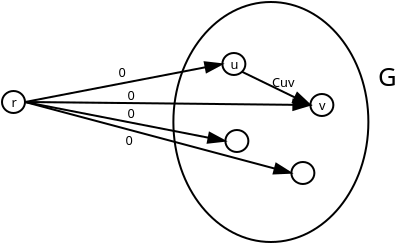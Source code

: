 <?xml version="1.0"?>
<dia:diagram xmlns:dia="http://www.lysator.liu.se/~alla/dia/">
  <dia:layer name="Hintergrund" visible="true">
    <dia:object type="Standard - Ellipse" version="0" id="O0">
      <dia:attribute name="obj_pos">
        <dia:point val="5.8,4.6"/>
      </dia:attribute>
      <dia:attribute name="obj_bb">
        <dia:rectangle val="5.75,4.55;15.6,16.65"/>
      </dia:attribute>
      <dia:attribute name="elem_corner">
        <dia:point val="5.8,4.6"/>
      </dia:attribute>
      <dia:attribute name="elem_width">
        <dia:real val="9.75"/>
      </dia:attribute>
      <dia:attribute name="elem_height">
        <dia:real val="12"/>
      </dia:attribute>
    </dia:object>
    <dia:object type="Standard - Ellipse" version="0" id="O1">
      <dia:attribute name="obj_pos">
        <dia:point val="8.25,7.15"/>
      </dia:attribute>
      <dia:attribute name="obj_bb">
        <dia:rectangle val="8.2,7.1;9.45,8.3"/>
      </dia:attribute>
      <dia:attribute name="elem_corner">
        <dia:point val="8.25,7.15"/>
      </dia:attribute>
      <dia:attribute name="elem_width">
        <dia:real val="1.15"/>
      </dia:attribute>
      <dia:attribute name="elem_height">
        <dia:real val="1.1"/>
      </dia:attribute>
    </dia:object>
    <dia:object type="Standard - Text" version="0" id="O2">
      <dia:attribute name="obj_pos">
        <dia:point val="8.85,7.95"/>
      </dia:attribute>
      <dia:attribute name="obj_bb">
        <dia:rectangle val="8.474,7.337;9.176,8.137"/>
      </dia:attribute>
      <dia:attribute name="text">
        <dia:composite type="text">
          <dia:attribute name="string">
            <dia:string>#u#</dia:string>
          </dia:attribute>
          <dia:attribute name="font">
            <dia:font name="Helvetica"/>
          </dia:attribute>
          <dia:attribute name="height">
            <dia:real val="0.8"/>
          </dia:attribute>
          <dia:attribute name="pos">
            <dia:point val="8.85,7.95"/>
          </dia:attribute>
          <dia:attribute name="color">
            <dia:color val="#000000"/>
          </dia:attribute>
          <dia:attribute name="alignment">
            <dia:enum val="1"/>
          </dia:attribute>
        </dia:composite>
      </dia:attribute>
    </dia:object>
    <dia:object type="Standard - Ellipse" version="0" id="O3">
      <dia:attribute name="obj_pos">
        <dia:point val="12.65,9.2"/>
      </dia:attribute>
      <dia:attribute name="obj_bb">
        <dia:rectangle val="12.6,9.15;13.85,10.35"/>
      </dia:attribute>
      <dia:attribute name="elem_corner">
        <dia:point val="12.65,9.2"/>
      </dia:attribute>
      <dia:attribute name="elem_width">
        <dia:real val="1.15"/>
      </dia:attribute>
      <dia:attribute name="elem_height">
        <dia:real val="1.1"/>
      </dia:attribute>
    </dia:object>
    <dia:object type="Standard - Text" version="0" id="O4">
      <dia:attribute name="obj_pos">
        <dia:point val="13.25,10"/>
      </dia:attribute>
      <dia:attribute name="obj_bb">
        <dia:rectangle val="12.898,9.387;13.552,10.187"/>
      </dia:attribute>
      <dia:attribute name="text">
        <dia:composite type="text">
          <dia:attribute name="string">
            <dia:string>#v#</dia:string>
          </dia:attribute>
          <dia:attribute name="font">
            <dia:font name="Helvetica"/>
          </dia:attribute>
          <dia:attribute name="height">
            <dia:real val="0.8"/>
          </dia:attribute>
          <dia:attribute name="pos">
            <dia:point val="13.25,10"/>
          </dia:attribute>
          <dia:attribute name="color">
            <dia:color val="#000000"/>
          </dia:attribute>
          <dia:attribute name="alignment">
            <dia:enum val="1"/>
          </dia:attribute>
        </dia:composite>
      </dia:attribute>
    </dia:object>
    <dia:object type="UML - Message" version="0" id="O5">
      <dia:attribute name="obj_pos">
        <dia:point val="9.232,8.089"/>
      </dia:attribute>
      <dia:attribute name="obj_bb">
        <dia:rectangle val="9.187,8.044;12.825,10.11"/>
      </dia:attribute>
      <dia:attribute name="conn_endpoints">
        <dia:point val="9.232,8.089"/>
        <dia:point val="12.65,9.75"/>
      </dia:attribute>
      <dia:attribute name="text">
        <dia:string>#Cuv#</dia:string>
      </dia:attribute>
      <dia:attribute name="text_pos">
        <dia:point val="11.3,8.85"/>
      </dia:attribute>
      <dia:attribute name="type">
        <dia:int val="0"/>
      </dia:attribute>
      <dia:connections>
        <dia:connection handle="0" to="O1" connection="7"/>
        <dia:connection handle="1" to="O3" connection="3"/>
      </dia:connections>
    </dia:object>
    <dia:object type="Standard - Ellipse" version="0" id="O6">
      <dia:attribute name="obj_pos">
        <dia:point val="11.7,12.6"/>
      </dia:attribute>
      <dia:attribute name="obj_bb">
        <dia:rectangle val="11.65,12.55;12.9,13.75"/>
      </dia:attribute>
      <dia:attribute name="elem_corner">
        <dia:point val="11.7,12.6"/>
      </dia:attribute>
      <dia:attribute name="elem_width">
        <dia:real val="1.15"/>
      </dia:attribute>
      <dia:attribute name="elem_height">
        <dia:real val="1.1"/>
      </dia:attribute>
    </dia:object>
    <dia:object type="Standard - Ellipse" version="0" id="O7">
      <dia:attribute name="obj_pos">
        <dia:point val="8.4,11"/>
      </dia:attribute>
      <dia:attribute name="obj_bb">
        <dia:rectangle val="8.35,10.95;9.6,12.15"/>
      </dia:attribute>
      <dia:attribute name="elem_corner">
        <dia:point val="8.4,11"/>
      </dia:attribute>
      <dia:attribute name="elem_width">
        <dia:real val="1.15"/>
      </dia:attribute>
      <dia:attribute name="elem_height">
        <dia:real val="1.1"/>
      </dia:attribute>
    </dia:object>
    <dia:object type="Standard - Text" version="0" id="O8">
      <dia:attribute name="obj_pos">
        <dia:point val="16.5,8.8"/>
      </dia:attribute>
      <dia:attribute name="obj_bb">
        <dia:rectangle val="15.77,7.574;17.23,9.174"/>
      </dia:attribute>
      <dia:attribute name="text">
        <dia:composite type="text">
          <dia:attribute name="string">
            <dia:string>#G#</dia:string>
          </dia:attribute>
          <dia:attribute name="font">
            <dia:font name="Helvetica"/>
          </dia:attribute>
          <dia:attribute name="height">
            <dia:real val="1.6"/>
          </dia:attribute>
          <dia:attribute name="pos">
            <dia:point val="16.5,8.8"/>
          </dia:attribute>
          <dia:attribute name="color">
            <dia:color val="#000000"/>
          </dia:attribute>
          <dia:attribute name="alignment">
            <dia:enum val="1"/>
          </dia:attribute>
        </dia:composite>
      </dia:attribute>
    </dia:object>
    <dia:object type="Standard - Ellipse" version="0" id="O9">
      <dia:attribute name="obj_pos">
        <dia:point val="-2.769,9.05"/>
      </dia:attribute>
      <dia:attribute name="obj_bb">
        <dia:rectangle val="-2.819,9;-1.569,10.2"/>
      </dia:attribute>
      <dia:attribute name="elem_corner">
        <dia:point val="-2.769,9.05"/>
      </dia:attribute>
      <dia:attribute name="elem_width">
        <dia:real val="1.15"/>
      </dia:attribute>
      <dia:attribute name="elem_height">
        <dia:real val="1.1"/>
      </dia:attribute>
    </dia:object>
    <dia:object type="Standard - Text" version="0" id="O10">
      <dia:attribute name="obj_pos">
        <dia:point val="-2.169,9.85"/>
      </dia:attribute>
      <dia:attribute name="obj_bb">
        <dia:rectangle val="-2.403,9.237;-1.936,10.037"/>
      </dia:attribute>
      <dia:attribute name="text">
        <dia:composite type="text">
          <dia:attribute name="string">
            <dia:string>#r#</dia:string>
          </dia:attribute>
          <dia:attribute name="font">
            <dia:font name="Helvetica"/>
          </dia:attribute>
          <dia:attribute name="height">
            <dia:real val="0.8"/>
          </dia:attribute>
          <dia:attribute name="pos">
            <dia:point val="-2.169,9.85"/>
          </dia:attribute>
          <dia:attribute name="color">
            <dia:color val="#000000"/>
          </dia:attribute>
          <dia:attribute name="alignment">
            <dia:enum val="1"/>
          </dia:attribute>
        </dia:composite>
      </dia:attribute>
    </dia:object>
    <dia:object type="UML - Message" version="0" id="O11">
      <dia:attribute name="obj_pos">
        <dia:point val="-1.619,9.6"/>
      </dia:attribute>
      <dia:attribute name="obj_bb">
        <dia:rectangle val="-1.668,7.307;8.326,9.649"/>
      </dia:attribute>
      <dia:attribute name="conn_endpoints">
        <dia:point val="-1.619,9.6"/>
        <dia:point val="8.25,7.7"/>
      </dia:attribute>
      <dia:attribute name="text">
        <dia:string>#0#</dia:string>
      </dia:attribute>
      <dia:attribute name="text_pos">
        <dia:point val="3.231,8.35"/>
      </dia:attribute>
      <dia:attribute name="type">
        <dia:int val="0"/>
      </dia:attribute>
      <dia:connections>
        <dia:connection handle="0" to="O9" connection="4"/>
        <dia:connection handle="1" to="O1" connection="3"/>
      </dia:connections>
    </dia:object>
    <dia:object type="UML - Message" version="0" id="O12">
      <dia:attribute name="obj_pos">
        <dia:point val="-1.619,9.6"/>
      </dia:attribute>
      <dia:attribute name="obj_bb">
        <dia:rectangle val="-1.669,8.887;12.7,10.15"/>
      </dia:attribute>
      <dia:attribute name="conn_endpoints">
        <dia:point val="-1.619,9.6"/>
        <dia:point val="12.65,9.75"/>
      </dia:attribute>
      <dia:attribute name="text">
        <dia:string>#0#</dia:string>
      </dia:attribute>
      <dia:attribute name="text_pos">
        <dia:point val="3.681,9.5"/>
      </dia:attribute>
      <dia:attribute name="type">
        <dia:int val="0"/>
      </dia:attribute>
      <dia:connections>
        <dia:connection handle="0" to="O9" connection="4"/>
        <dia:connection handle="1" to="O3" connection="3"/>
      </dia:connections>
    </dia:object>
    <dia:object type="UML - Message" version="0" id="O13">
      <dia:attribute name="obj_pos">
        <dia:point val="-1.619,9.6"/>
      </dia:attribute>
      <dia:attribute name="obj_bb">
        <dia:rectangle val="-1.668,9.552;11.803,13.537"/>
      </dia:attribute>
      <dia:attribute name="conn_endpoints">
        <dia:point val="-1.619,9.6"/>
        <dia:point val="11.7,13.15"/>
      </dia:attribute>
      <dia:attribute name="text">
        <dia:string>#0#</dia:string>
      </dia:attribute>
      <dia:attribute name="text_pos">
        <dia:point val="3.581,11.75"/>
      </dia:attribute>
      <dia:attribute name="type">
        <dia:int val="0"/>
      </dia:attribute>
      <dia:connections>
        <dia:connection handle="0" to="O9" connection="4"/>
        <dia:connection handle="1" to="O6" connection="3"/>
      </dia:connections>
    </dia:object>
    <dia:object type="UML - Message" version="0" id="O14">
      <dia:attribute name="obj_pos">
        <dia:point val="-1.619,9.6"/>
      </dia:attribute>
      <dia:attribute name="obj_bb">
        <dia:rectangle val="-1.668,9.551;8.476,11.943"/>
      </dia:attribute>
      <dia:attribute name="conn_endpoints">
        <dia:point val="-1.619,9.6"/>
        <dia:point val="8.4,11.55"/>
      </dia:attribute>
      <dia:attribute name="text">
        <dia:string>#0#</dia:string>
      </dia:attribute>
      <dia:attribute name="text_pos">
        <dia:point val="3.681,10.4"/>
      </dia:attribute>
      <dia:attribute name="type">
        <dia:int val="0"/>
      </dia:attribute>
      <dia:connections>
        <dia:connection handle="0" to="O9" connection="4"/>
        <dia:connection handle="1" to="O7" connection="3"/>
      </dia:connections>
    </dia:object>
  </dia:layer>
</dia:diagram>
